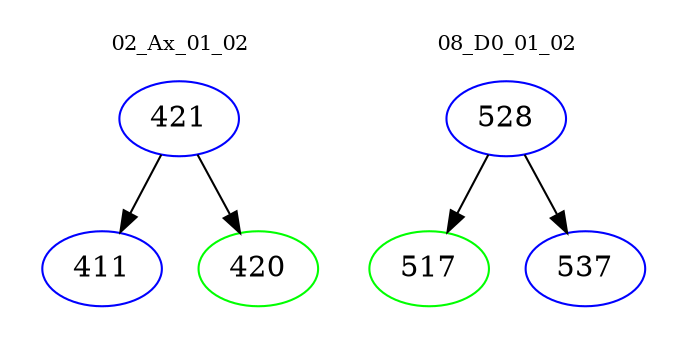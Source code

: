 digraph{
subgraph cluster_0 {
color = white
label = "02_Ax_01_02";
fontsize=10;
T0_421 [label="421", color="blue"]
T0_421 -> T0_411 [color="black"]
T0_411 [label="411", color="blue"]
T0_421 -> T0_420 [color="black"]
T0_420 [label="420", color="green"]
}
subgraph cluster_1 {
color = white
label = "08_D0_01_02";
fontsize=10;
T1_528 [label="528", color="blue"]
T1_528 -> T1_517 [color="black"]
T1_517 [label="517", color="green"]
T1_528 -> T1_537 [color="black"]
T1_537 [label="537", color="blue"]
}
}
